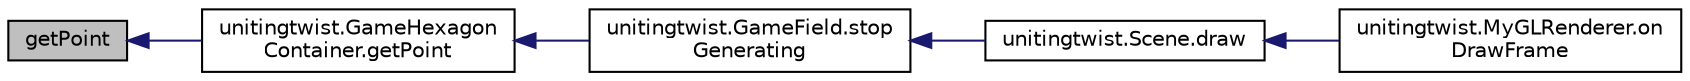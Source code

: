 digraph "getPoint"
{
  edge [fontname="Helvetica",fontsize="10",labelfontname="Helvetica",labelfontsize="10"];
  node [fontname="Helvetica",fontsize="10",shape=record];
  rankdir="LR";
  Node26 [label="getPoint",height=0.2,width=0.4,color="black", fillcolor="grey75", style="filled", fontcolor="black"];
  Node26 -> Node27 [dir="back",color="midnightblue",fontsize="10",style="solid",fontname="Helvetica"];
  Node27 [label="unitingtwist.GameHexagon\lContainer.getPoint",height=0.2,width=0.4,color="black", fillcolor="white", style="filled",URL="$classunitingtwist_1_1_game_hexagon_container.html#ab83bca143bb78bf22c57d15fdeeb91b3"];
  Node27 -> Node28 [dir="back",color="midnightblue",fontsize="10",style="solid",fontname="Helvetica"];
  Node28 [label="unitingtwist.GameField.stop\lGenerating",height=0.2,width=0.4,color="black", fillcolor="white", style="filled",URL="$classunitingtwist_1_1_game_field.html#a28a9f1f8fa9987e78b712b22aa8792a3"];
  Node28 -> Node29 [dir="back",color="midnightblue",fontsize="10",style="solid",fontname="Helvetica"];
  Node29 [label="unitingtwist.Scene.draw",height=0.2,width=0.4,color="black", fillcolor="white", style="filled",URL="$classunitingtwist_1_1_scene.html#ace8a0d2a4e41b6d83897d48fd91a7ab3"];
  Node29 -> Node30 [dir="back",color="midnightblue",fontsize="10",style="solid",fontname="Helvetica"];
  Node30 [label="unitingtwist.MyGLRenderer.on\lDrawFrame",height=0.2,width=0.4,color="black", fillcolor="white", style="filled",URL="$classunitingtwist_1_1_my_g_l_renderer.html#aba4bf3428902adb204d17703e7afcbc9"];
}
